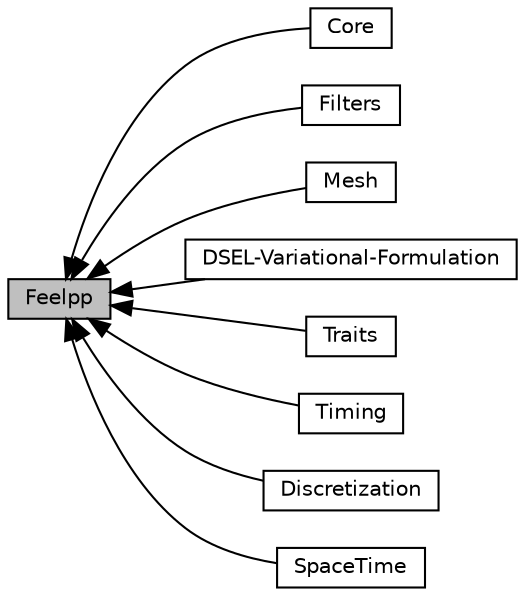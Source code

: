 digraph "Feelpp"
{
  edge [fontname="Helvetica",fontsize="10",labelfontname="Helvetica",labelfontsize="10"];
  node [fontname="Helvetica",fontsize="10",shape=box];
  rankdir=LR;
  Node2 [label="Core",height=0.2,width=0.4,color="black", fillcolor="white", style="filled",URL="$group__Core.html",tooltip=" "];
  Node5 [label="Filters",height=0.2,width=0.4,color="black", fillcolor="white", style="filled",URL="$group__Filters.html",tooltip=" "];
  Node3 [label="Mesh",height=0.2,width=0.4,color="black", fillcolor="white", style="filled",URL="$group__Mesh.html",tooltip=" "];
  Node6 [label="DSEL-Variational-Formulation",height=0.2,width=0.4,color="black", fillcolor="white", style="filled",URL="$group__DSEL-Variational-Formulation.html",tooltip=" "];
  Node9 [label="Traits",height=0.2,width=0.4,color="black", fillcolor="white", style="filled",URL="$group__Traits.html",tooltip=" "];
  Node8 [label="Timing",height=0.2,width=0.4,color="black", fillcolor="white", style="filled",URL="$group__Timing.html",tooltip=" "];
  Node4 [label="Discretization",height=0.2,width=0.4,color="black", fillcolor="white", style="filled",URL="$group__Discretization.html",tooltip=" "];
  Node7 [label="SpaceTime",height=0.2,width=0.4,color="black", fillcolor="white", style="filled",URL="$group__SpaceTime.html",tooltip=" "];
  Node1 [label="Feelpp",height=0.2,width=0.4,color="black", fillcolor="grey75", style="filled", fontcolor="black",tooltip="Feel++ classes and methods."];
  Node1->Node2 [shape=plaintext, dir="back", style="solid"];
  Node1->Node3 [shape=plaintext, dir="back", style="solid"];
  Node1->Node4 [shape=plaintext, dir="back", style="solid"];
  Node1->Node5 [shape=plaintext, dir="back", style="solid"];
  Node1->Node6 [shape=plaintext, dir="back", style="solid"];
  Node1->Node7 [shape=plaintext, dir="back", style="solid"];
  Node1->Node8 [shape=plaintext, dir="back", style="solid"];
  Node1->Node9 [shape=plaintext, dir="back", style="solid"];
}
